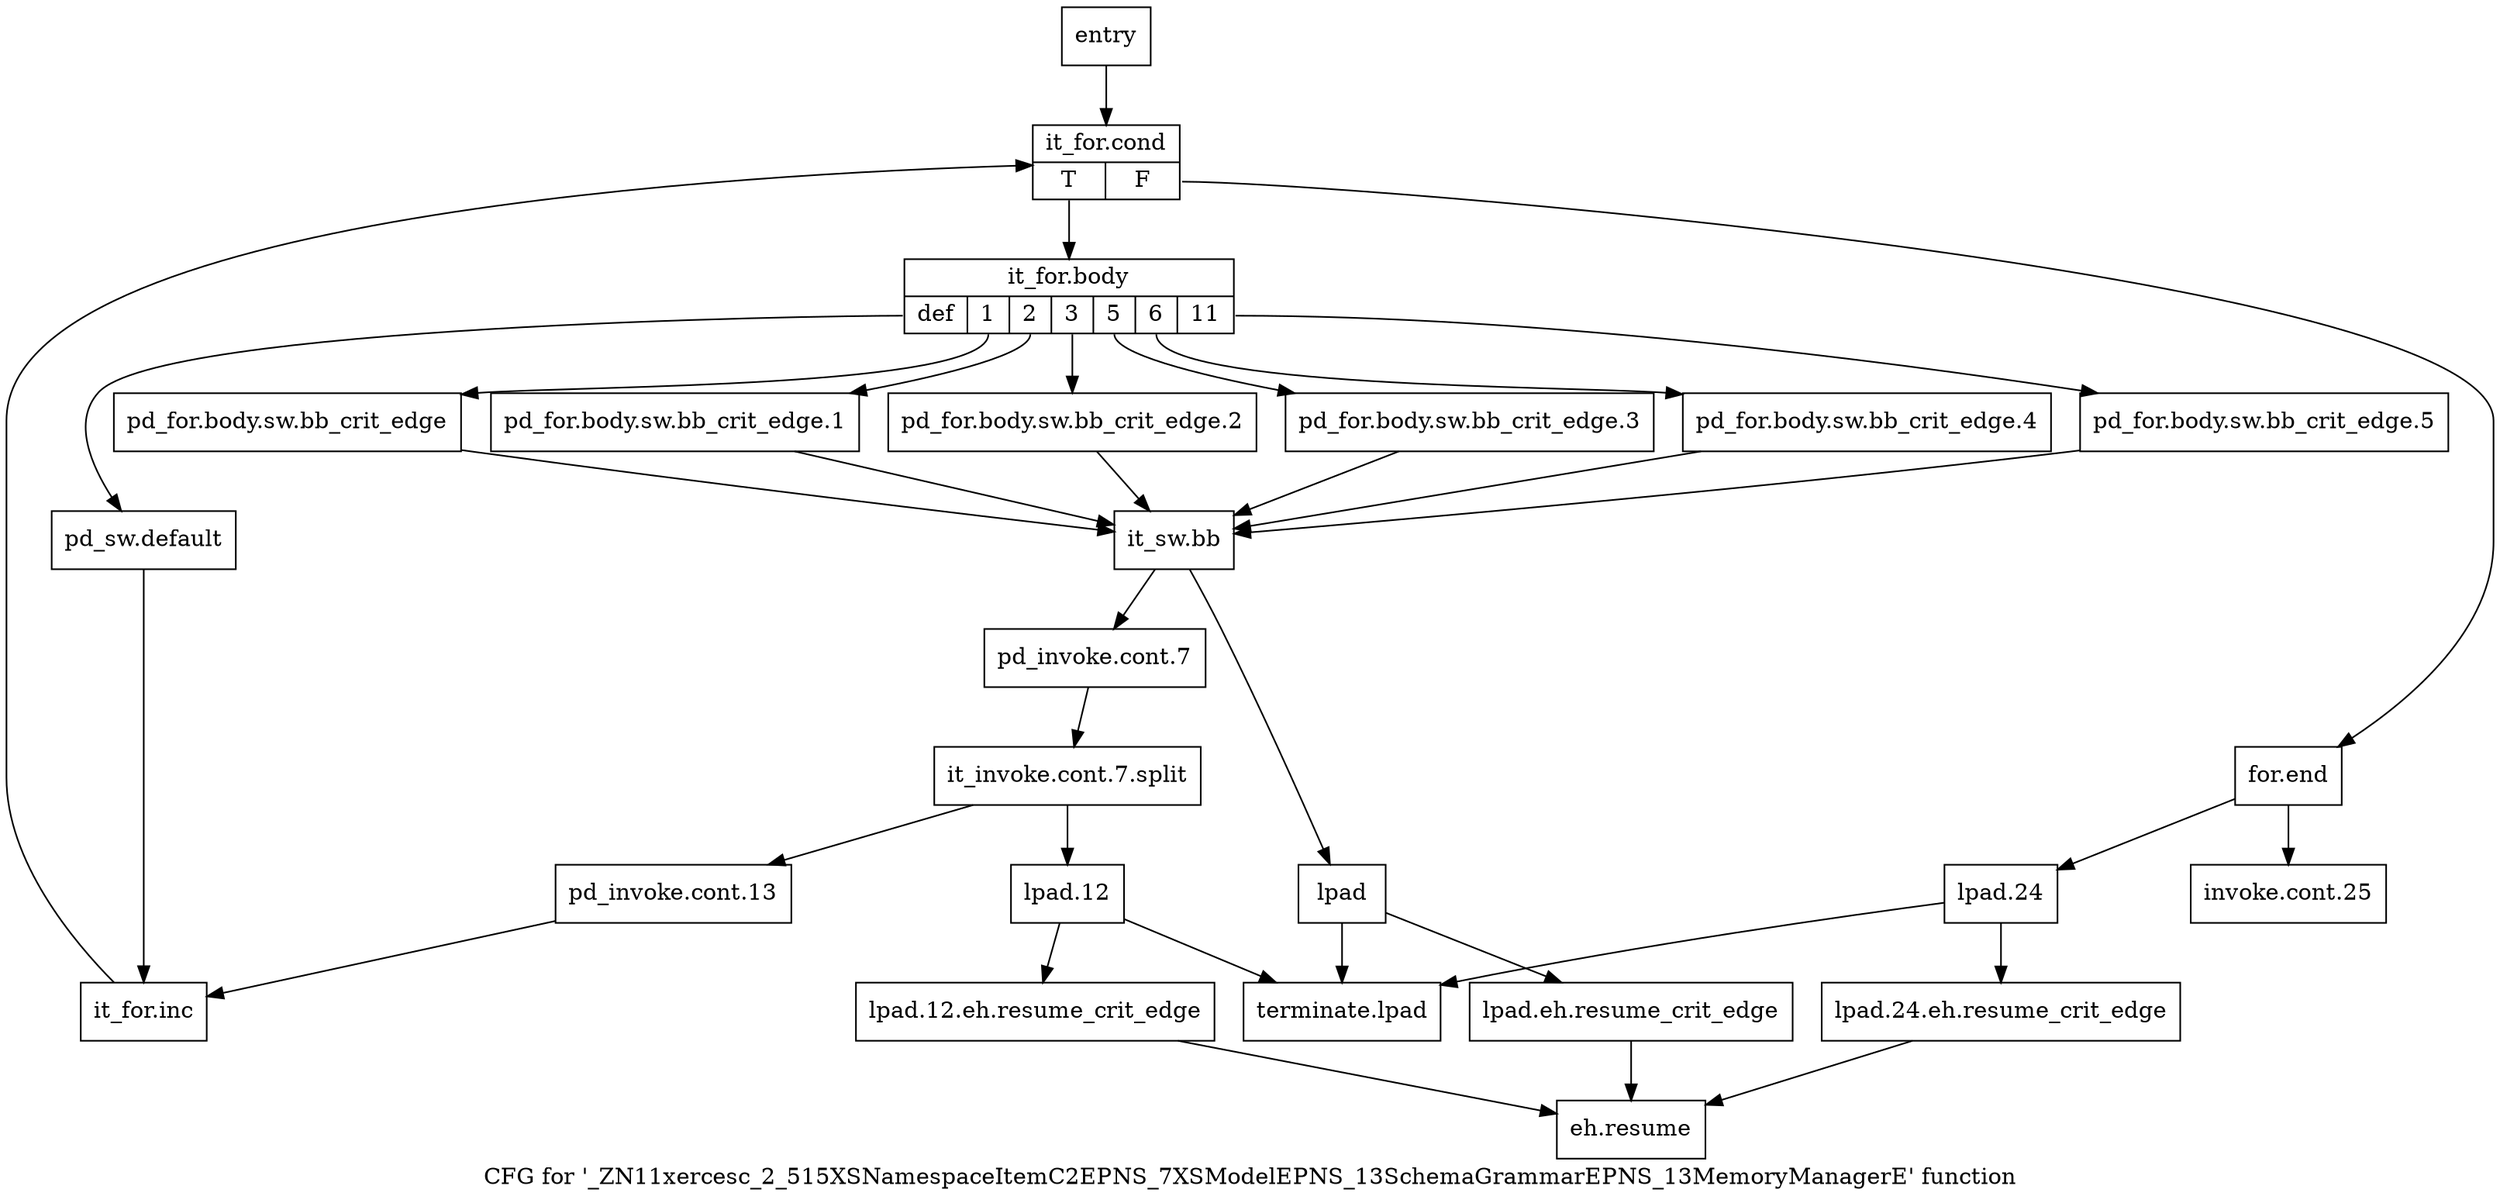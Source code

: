 digraph "CFG for '_ZN11xercesc_2_515XSNamespaceItemC2EPNS_7XSModelEPNS_13SchemaGrammarEPNS_13MemoryManagerE' function" {
	label="CFG for '_ZN11xercesc_2_515XSNamespaceItemC2EPNS_7XSModelEPNS_13SchemaGrammarEPNS_13MemoryManagerE' function";

	Node0x563dc10 [shape=record,label="{entry}"];
	Node0x563dc10 -> Node0x563dc60;
	Node0x563dc60 [shape=record,label="{it_for.cond|{<s0>T|<s1>F}}"];
	Node0x563dc60:s0 -> Node0x563dcb0;
	Node0x563dc60:s1 -> Node0x563e1b0;
	Node0x563dcb0 [shape=record,label="{it_for.body|{<s0>def|<s1>1|<s2>2|<s3>3|<s4>5|<s5>6|<s6>11}}"];
	Node0x563dcb0:s0 -> Node0x563e110;
	Node0x563dcb0:s1 -> Node0x563de90;
	Node0x563dcb0:s2 -> Node0x563de40;
	Node0x563dcb0:s3 -> Node0x563ddf0;
	Node0x563dcb0:s4 -> Node0x563dda0;
	Node0x563dcb0:s5 -> Node0x563dd50;
	Node0x563dcb0:s6 -> Node0x563dd00;
	Node0x563dd00 [shape=record,label="{pd_for.body.sw.bb_crit_edge.5}"];
	Node0x563dd00 -> Node0x563dee0;
	Node0x563dd50 [shape=record,label="{pd_for.body.sw.bb_crit_edge.4}"];
	Node0x563dd50 -> Node0x563dee0;
	Node0x563dda0 [shape=record,label="{pd_for.body.sw.bb_crit_edge.3}"];
	Node0x563dda0 -> Node0x563dee0;
	Node0x563ddf0 [shape=record,label="{pd_for.body.sw.bb_crit_edge.2}"];
	Node0x563ddf0 -> Node0x563dee0;
	Node0x563de40 [shape=record,label="{pd_for.body.sw.bb_crit_edge.1}"];
	Node0x563de40 -> Node0x563dee0;
	Node0x563de90 [shape=record,label="{pd_for.body.sw.bb_crit_edge}"];
	Node0x563de90 -> Node0x563dee0;
	Node0x563dee0 [shape=record,label="{it_sw.bb}"];
	Node0x563dee0 -> Node0x563df30;
	Node0x563dee0 -> Node0x563dfd0;
	Node0x563df30 [shape=record,label="{pd_invoke.cont.7}"];
	Node0x563df30 -> Node0xb4cc220;
	Node0xb4cc220 [shape=record,label="{it_invoke.cont.7.split}"];
	Node0xb4cc220 -> Node0x563df80;
	Node0xb4cc220 -> Node0x563e070;
	Node0x563df80 [shape=record,label="{pd_invoke.cont.13}"];
	Node0x563df80 -> Node0x563e160;
	Node0x563dfd0 [shape=record,label="{lpad}"];
	Node0x563dfd0 -> Node0x563e020;
	Node0x563dfd0 -> Node0x563e340;
	Node0x563e020 [shape=record,label="{lpad.eh.resume_crit_edge}"];
	Node0x563e020 -> Node0x563e2f0;
	Node0x563e070 [shape=record,label="{lpad.12}"];
	Node0x563e070 -> Node0x563e0c0;
	Node0x563e070 -> Node0x563e340;
	Node0x563e0c0 [shape=record,label="{lpad.12.eh.resume_crit_edge}"];
	Node0x563e0c0 -> Node0x563e2f0;
	Node0x563e110 [shape=record,label="{pd_sw.default}"];
	Node0x563e110 -> Node0x563e160;
	Node0x563e160 [shape=record,label="{it_for.inc}"];
	Node0x563e160 -> Node0x563dc60;
	Node0x563e1b0 [shape=record,label="{for.end}"];
	Node0x563e1b0 -> Node0x563e200;
	Node0x563e1b0 -> Node0x563e250;
	Node0x563e200 [shape=record,label="{invoke.cont.25}"];
	Node0x563e250 [shape=record,label="{lpad.24}"];
	Node0x563e250 -> Node0x563e2a0;
	Node0x563e250 -> Node0x563e340;
	Node0x563e2a0 [shape=record,label="{lpad.24.eh.resume_crit_edge}"];
	Node0x563e2a0 -> Node0x563e2f0;
	Node0x563e2f0 [shape=record,label="{eh.resume}"];
	Node0x563e340 [shape=record,label="{terminate.lpad}"];
}
